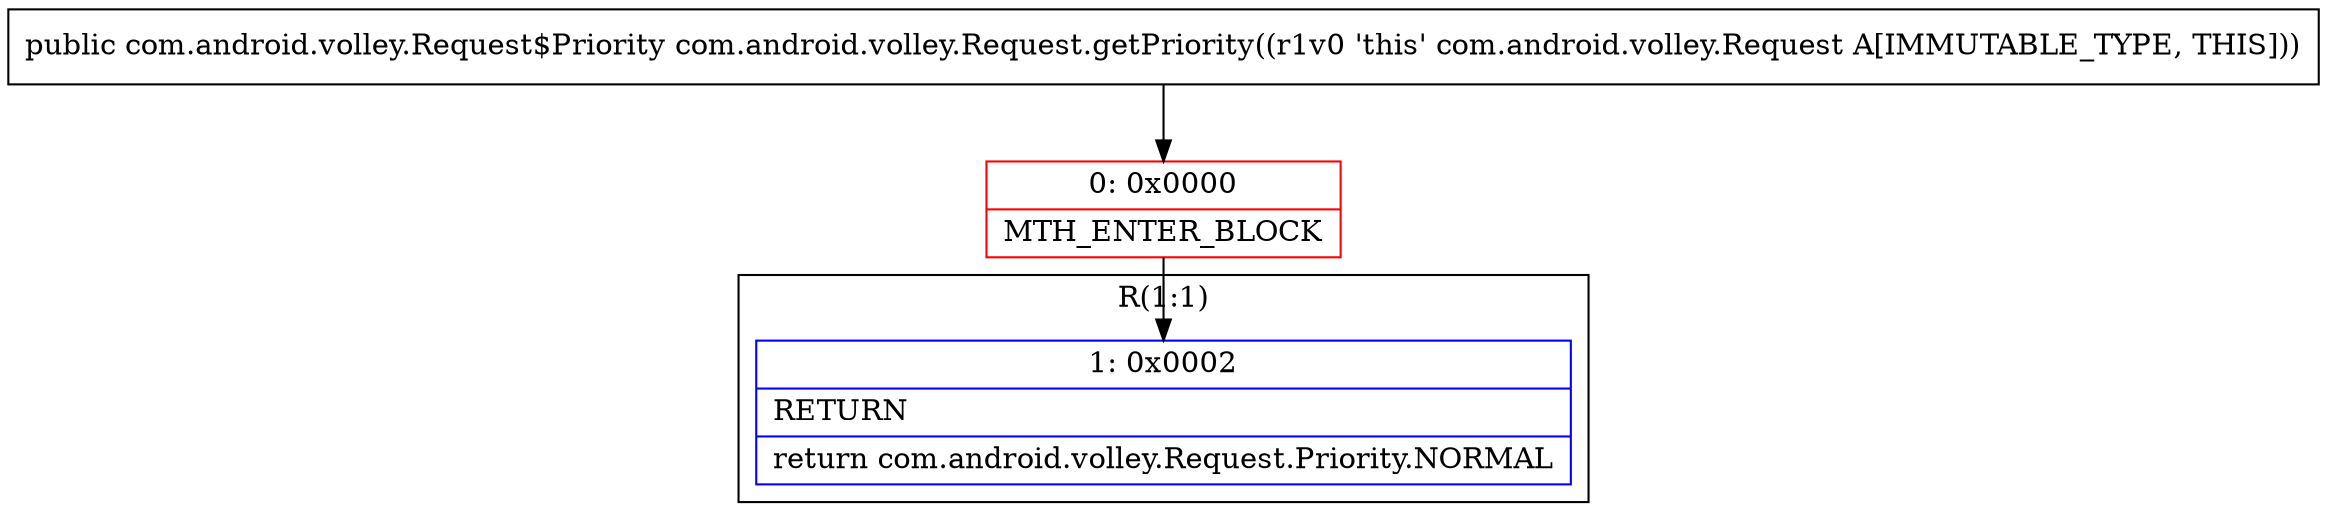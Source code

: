 digraph "CFG forcom.android.volley.Request.getPriority()Lcom\/android\/volley\/Request$Priority;" {
subgraph cluster_Region_225507406 {
label = "R(1:1)";
node [shape=record,color=blue];
Node_1 [shape=record,label="{1\:\ 0x0002|RETURN\l|return com.android.volley.Request.Priority.NORMAL\l}"];
}
Node_0 [shape=record,color=red,label="{0\:\ 0x0000|MTH_ENTER_BLOCK\l}"];
MethodNode[shape=record,label="{public com.android.volley.Request$Priority com.android.volley.Request.getPriority((r1v0 'this' com.android.volley.Request A[IMMUTABLE_TYPE, THIS])) }"];
MethodNode -> Node_0;
Node_0 -> Node_1;
}

